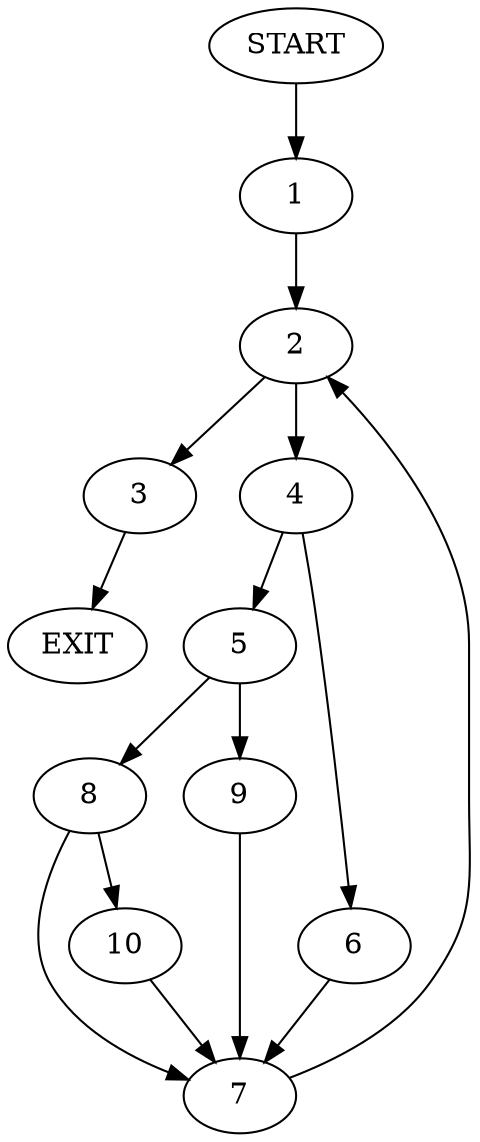digraph {
0 [label="START"]
11 [label="EXIT"]
0 -> 1
1 -> 2
2 -> 3
2 -> 4
3 -> 11
4 -> 5
4 -> 6
6 -> 7
5 -> 8
5 -> 9
7 -> 2
8 -> 7
8 -> 10
9 -> 7
10 -> 7
}
